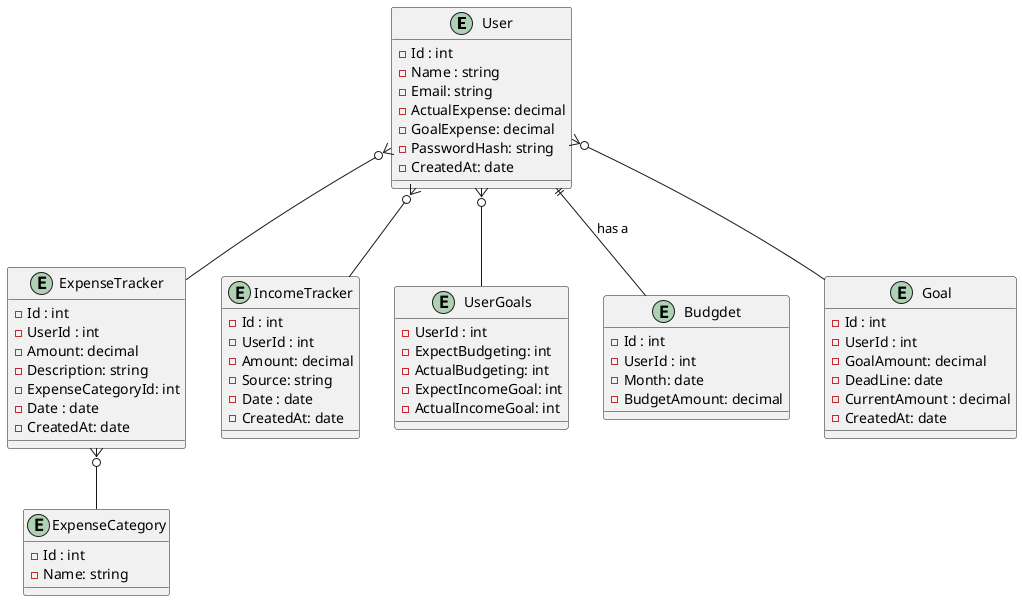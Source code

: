 @startuml title Data base design

    entity User {
    - Id : int
    - Name : string
    - Email: string
    - ActualExpense: decimal
    - GoalExpense: decimal
    - PasswordHash: string
    - CreatedAt: date
    }
  
    
    entity ExpenseTracker {
    - Id : int
    - UserId : int
    - Amount: decimal
    - Description: string
    - ExpenseCategoryId: int
    - Date : date
    - CreatedAt: date
    }
    
    entity IncomeTracker {
    - Id : int
    - UserId : int
    - Amount: decimal
    - Source: string
    - Date : date
    - CreatedAt: date
    }

    entity ExpenseCategory {
    - Id : int
    - Name: string
    }

    entity UserGoals {
    - UserId : int
    - ExpectBudgeting: int
    - ActualBudgeting: int
    - ExpectIncomeGoal: int
    - ActualIncomeGoal: int
    }
    
    entity Budgdet {
    - Id : int
    - UserId : int
    - Month: date
    - BudgetAmount: decimal
    }
    
    entity Goal {
    - Id : int
    - UserId : int
    - GoalAmount: decimal
    - DeadLine: date
    - CurrentAmount : decimal
    - CreatedAt: date
    }
 
 
User }o-- ExpenseTracker
User }o-- IncomeTracker 
User }o-- UserGoals 
ExpenseTracker }o-- ExpenseCategory 
User ||-- Budgdet : has a
User }o-- Goal 


@enduml
